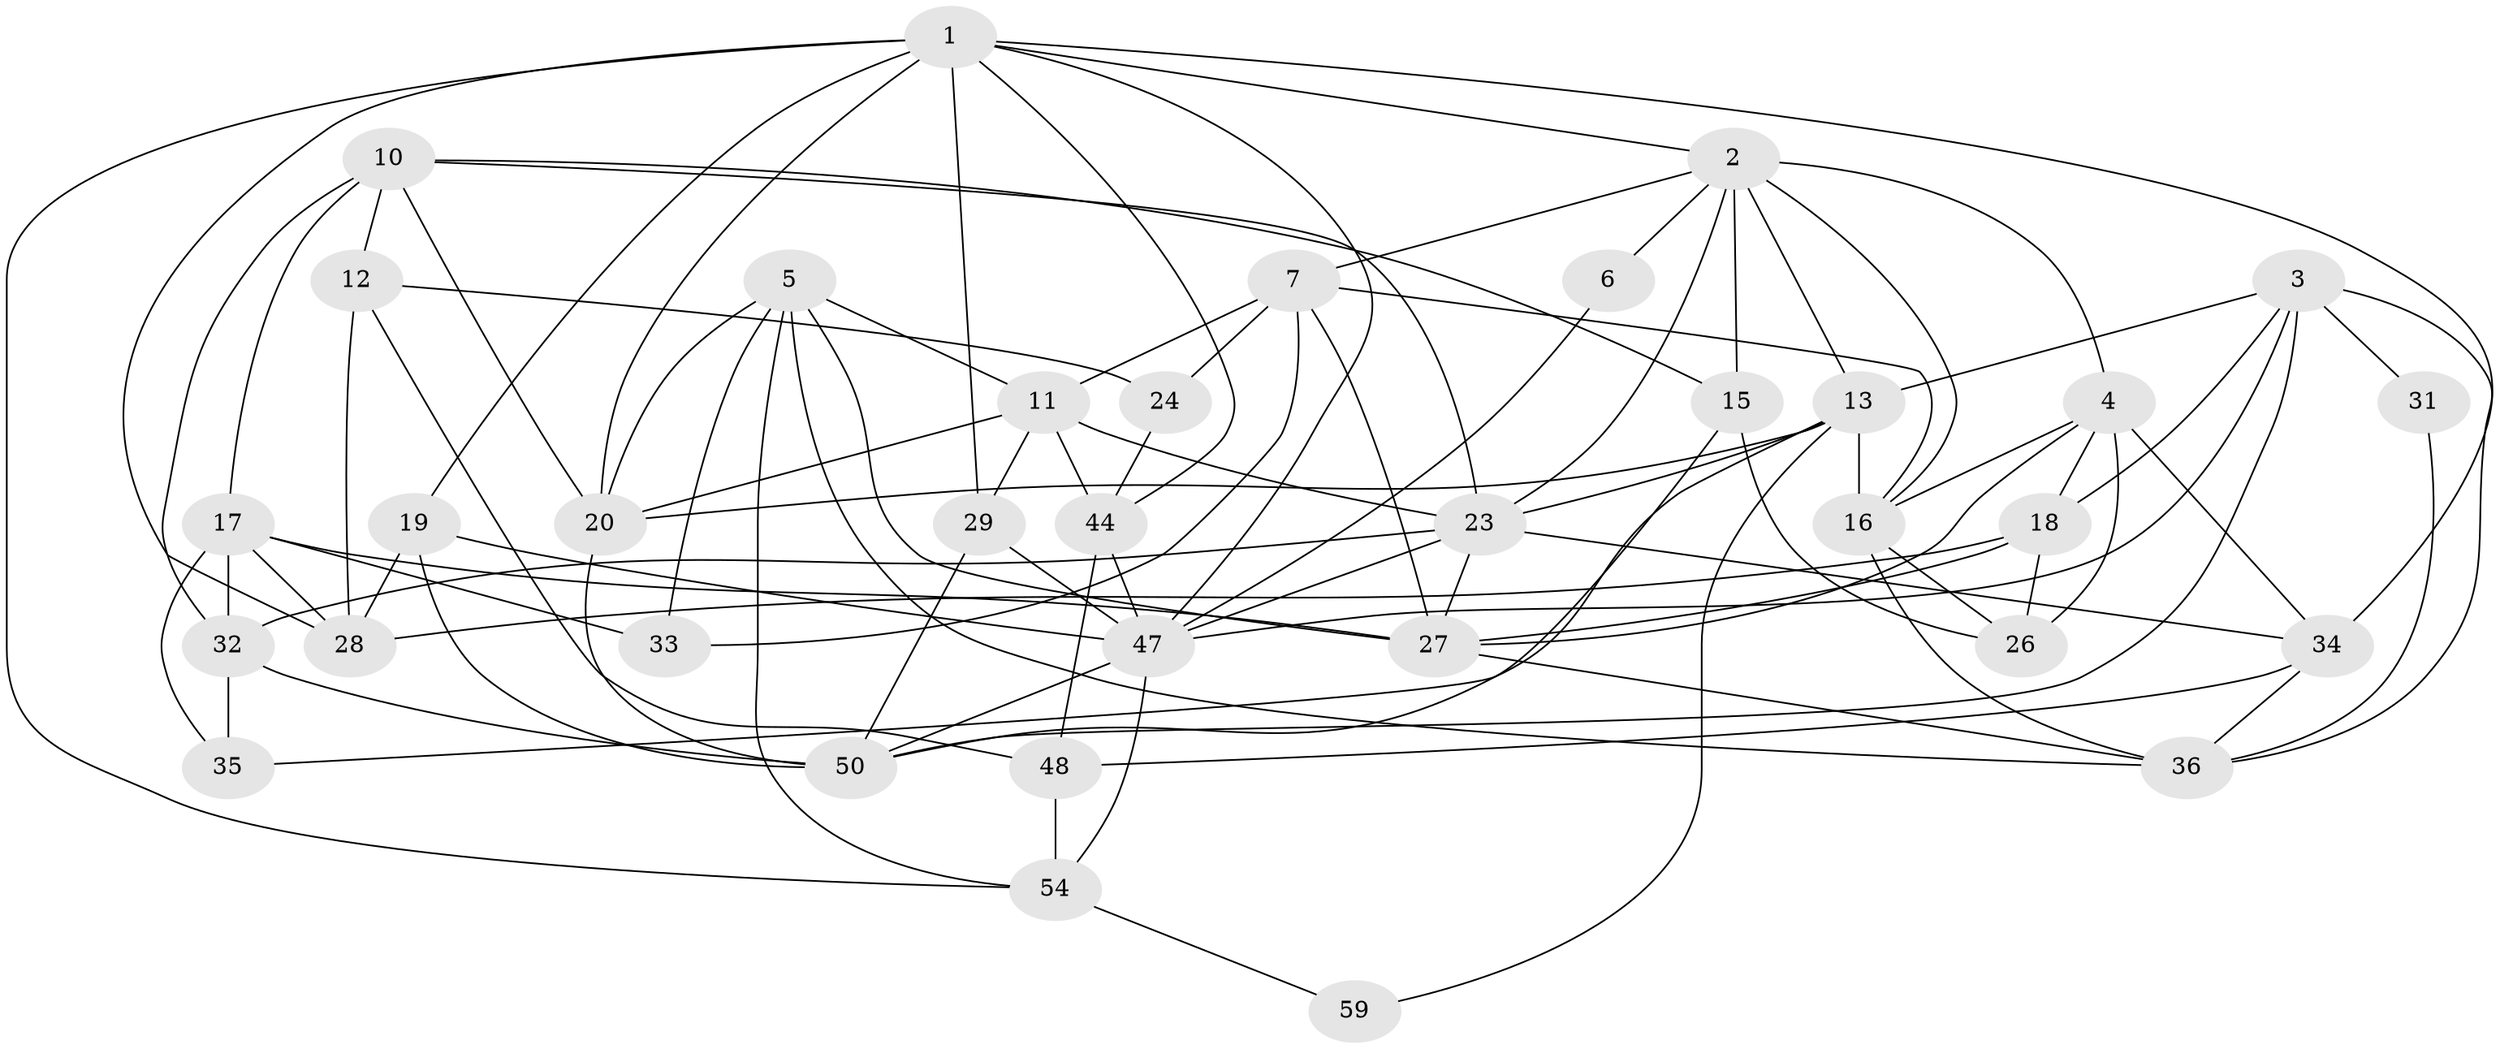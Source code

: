 // original degree distribution, {6: 0.13333333333333333, 5: 0.21666666666666667, 3: 0.26666666666666666, 2: 0.13333333333333333, 4: 0.23333333333333334, 7: 0.016666666666666666}
// Generated by graph-tools (version 1.1) at 2025/41/03/06/25 10:41:55]
// undirected, 35 vertices, 92 edges
graph export_dot {
graph [start="1"]
  node [color=gray90,style=filled];
  1 [super="+25"];
  2 [super="+9"];
  3 [super="+37"];
  4 [super="+43"];
  5 [super="+8"];
  6;
  7 [super="+22"];
  10 [super="+21"];
  11 [super="+39"];
  12 [super="+14"];
  13 [super="+30"];
  15 [super="+52"];
  16 [super="+40"];
  17 [super="+41"];
  18;
  19 [super="+42"];
  20;
  23 [super="+60"];
  24;
  26 [super="+38"];
  27 [super="+45"];
  28 [super="+51"];
  29;
  31;
  32;
  33 [super="+57"];
  34 [super="+46"];
  35;
  36 [super="+49"];
  44 [super="+53"];
  47 [super="+56"];
  48 [super="+55"];
  50 [super="+58"];
  54;
  59;
  1 -- 20;
  1 -- 29;
  1 -- 28;
  1 -- 34;
  1 -- 19;
  1 -- 54;
  1 -- 44;
  1 -- 47;
  1 -- 2;
  2 -- 6;
  2 -- 7;
  2 -- 13;
  2 -- 16;
  2 -- 4;
  2 -- 23;
  2 -- 15;
  3 -- 50;
  3 -- 31;
  3 -- 13;
  3 -- 47;
  3 -- 18;
  3 -- 36;
  4 -- 34;
  4 -- 26;
  4 -- 18;
  4 -- 16;
  4 -- 27;
  5 -- 20;
  5 -- 33;
  5 -- 54;
  5 -- 36;
  5 -- 27;
  5 -- 11;
  6 -- 47;
  7 -- 33;
  7 -- 24;
  7 -- 11;
  7 -- 27;
  7 -- 16;
  10 -- 32;
  10 -- 15;
  10 -- 23;
  10 -- 17;
  10 -- 12;
  10 -- 20;
  11 -- 23;
  11 -- 20;
  11 -- 29;
  11 -- 44;
  12 -- 24 [weight=2];
  12 -- 28;
  12 -- 48;
  13 -- 20;
  13 -- 35;
  13 -- 59;
  13 -- 16;
  13 -- 23;
  15 -- 26;
  15 -- 50;
  16 -- 36;
  16 -- 26;
  17 -- 27 [weight=2];
  17 -- 33;
  17 -- 35;
  17 -- 32;
  17 -- 28;
  18 -- 26;
  18 -- 27;
  18 -- 28;
  19 -- 47;
  19 -- 28;
  19 -- 50;
  20 -- 50;
  23 -- 32;
  23 -- 47;
  23 -- 34;
  23 -- 27;
  24 -- 44;
  27 -- 36;
  29 -- 47;
  29 -- 50;
  31 -- 36;
  32 -- 35;
  32 -- 50;
  34 -- 36;
  34 -- 48;
  44 -- 47;
  44 -- 48;
  47 -- 54;
  47 -- 50;
  48 -- 54;
  54 -- 59;
}
